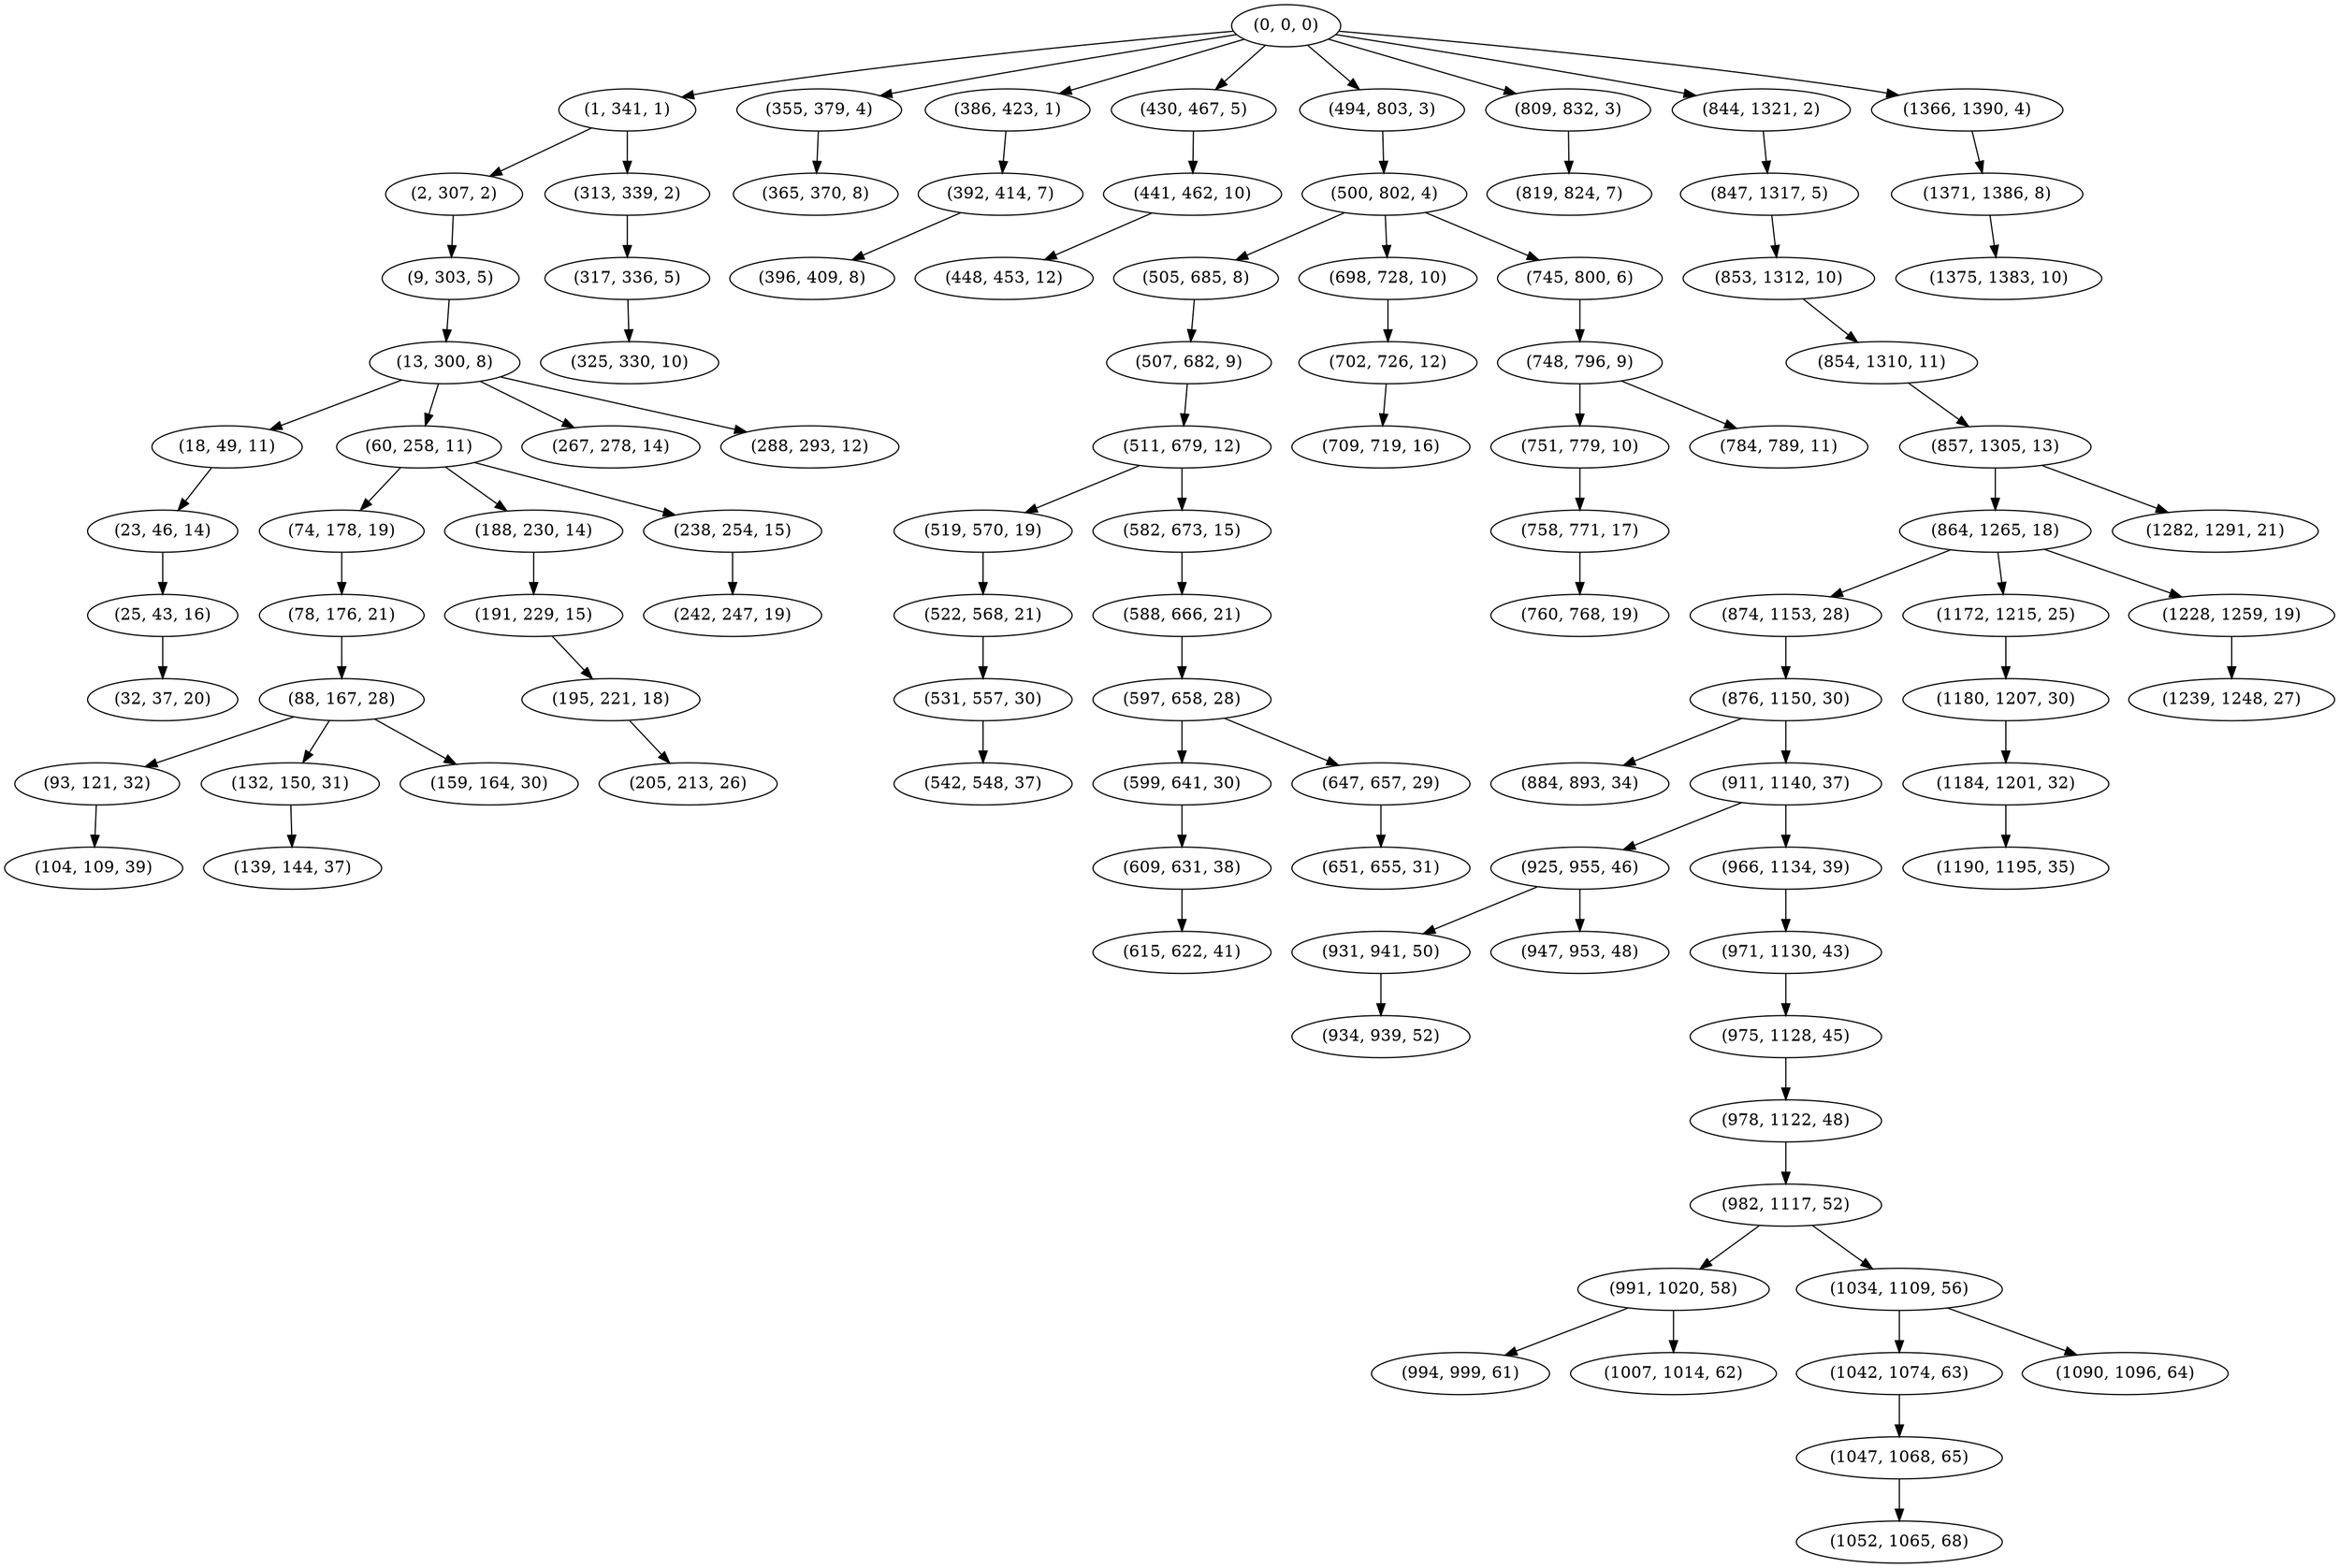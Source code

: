 digraph tree {
    "(0, 0, 0)";
    "(1, 341, 1)";
    "(2, 307, 2)";
    "(9, 303, 5)";
    "(13, 300, 8)";
    "(18, 49, 11)";
    "(23, 46, 14)";
    "(25, 43, 16)";
    "(32, 37, 20)";
    "(60, 258, 11)";
    "(74, 178, 19)";
    "(78, 176, 21)";
    "(88, 167, 28)";
    "(93, 121, 32)";
    "(104, 109, 39)";
    "(132, 150, 31)";
    "(139, 144, 37)";
    "(159, 164, 30)";
    "(188, 230, 14)";
    "(191, 229, 15)";
    "(195, 221, 18)";
    "(205, 213, 26)";
    "(238, 254, 15)";
    "(242, 247, 19)";
    "(267, 278, 14)";
    "(288, 293, 12)";
    "(313, 339, 2)";
    "(317, 336, 5)";
    "(325, 330, 10)";
    "(355, 379, 4)";
    "(365, 370, 8)";
    "(386, 423, 1)";
    "(392, 414, 7)";
    "(396, 409, 8)";
    "(430, 467, 5)";
    "(441, 462, 10)";
    "(448, 453, 12)";
    "(494, 803, 3)";
    "(500, 802, 4)";
    "(505, 685, 8)";
    "(507, 682, 9)";
    "(511, 679, 12)";
    "(519, 570, 19)";
    "(522, 568, 21)";
    "(531, 557, 30)";
    "(542, 548, 37)";
    "(582, 673, 15)";
    "(588, 666, 21)";
    "(597, 658, 28)";
    "(599, 641, 30)";
    "(609, 631, 38)";
    "(615, 622, 41)";
    "(647, 657, 29)";
    "(651, 655, 31)";
    "(698, 728, 10)";
    "(702, 726, 12)";
    "(709, 719, 16)";
    "(745, 800, 6)";
    "(748, 796, 9)";
    "(751, 779, 10)";
    "(758, 771, 17)";
    "(760, 768, 19)";
    "(784, 789, 11)";
    "(809, 832, 3)";
    "(819, 824, 7)";
    "(844, 1321, 2)";
    "(847, 1317, 5)";
    "(853, 1312, 10)";
    "(854, 1310, 11)";
    "(857, 1305, 13)";
    "(864, 1265, 18)";
    "(874, 1153, 28)";
    "(876, 1150, 30)";
    "(884, 893, 34)";
    "(911, 1140, 37)";
    "(925, 955, 46)";
    "(931, 941, 50)";
    "(934, 939, 52)";
    "(947, 953, 48)";
    "(966, 1134, 39)";
    "(971, 1130, 43)";
    "(975, 1128, 45)";
    "(978, 1122, 48)";
    "(982, 1117, 52)";
    "(991, 1020, 58)";
    "(994, 999, 61)";
    "(1007, 1014, 62)";
    "(1034, 1109, 56)";
    "(1042, 1074, 63)";
    "(1047, 1068, 65)";
    "(1052, 1065, 68)";
    "(1090, 1096, 64)";
    "(1172, 1215, 25)";
    "(1180, 1207, 30)";
    "(1184, 1201, 32)";
    "(1190, 1195, 35)";
    "(1228, 1259, 19)";
    "(1239, 1248, 27)";
    "(1282, 1291, 21)";
    "(1366, 1390, 4)";
    "(1371, 1386, 8)";
    "(1375, 1383, 10)";
    "(0, 0, 0)" -> "(1, 341, 1)";
    "(0, 0, 0)" -> "(355, 379, 4)";
    "(0, 0, 0)" -> "(386, 423, 1)";
    "(0, 0, 0)" -> "(430, 467, 5)";
    "(0, 0, 0)" -> "(494, 803, 3)";
    "(0, 0, 0)" -> "(809, 832, 3)";
    "(0, 0, 0)" -> "(844, 1321, 2)";
    "(0, 0, 0)" -> "(1366, 1390, 4)";
    "(1, 341, 1)" -> "(2, 307, 2)";
    "(1, 341, 1)" -> "(313, 339, 2)";
    "(2, 307, 2)" -> "(9, 303, 5)";
    "(9, 303, 5)" -> "(13, 300, 8)";
    "(13, 300, 8)" -> "(18, 49, 11)";
    "(13, 300, 8)" -> "(60, 258, 11)";
    "(13, 300, 8)" -> "(267, 278, 14)";
    "(13, 300, 8)" -> "(288, 293, 12)";
    "(18, 49, 11)" -> "(23, 46, 14)";
    "(23, 46, 14)" -> "(25, 43, 16)";
    "(25, 43, 16)" -> "(32, 37, 20)";
    "(60, 258, 11)" -> "(74, 178, 19)";
    "(60, 258, 11)" -> "(188, 230, 14)";
    "(60, 258, 11)" -> "(238, 254, 15)";
    "(74, 178, 19)" -> "(78, 176, 21)";
    "(78, 176, 21)" -> "(88, 167, 28)";
    "(88, 167, 28)" -> "(93, 121, 32)";
    "(88, 167, 28)" -> "(132, 150, 31)";
    "(88, 167, 28)" -> "(159, 164, 30)";
    "(93, 121, 32)" -> "(104, 109, 39)";
    "(132, 150, 31)" -> "(139, 144, 37)";
    "(188, 230, 14)" -> "(191, 229, 15)";
    "(191, 229, 15)" -> "(195, 221, 18)";
    "(195, 221, 18)" -> "(205, 213, 26)";
    "(238, 254, 15)" -> "(242, 247, 19)";
    "(313, 339, 2)" -> "(317, 336, 5)";
    "(317, 336, 5)" -> "(325, 330, 10)";
    "(355, 379, 4)" -> "(365, 370, 8)";
    "(386, 423, 1)" -> "(392, 414, 7)";
    "(392, 414, 7)" -> "(396, 409, 8)";
    "(430, 467, 5)" -> "(441, 462, 10)";
    "(441, 462, 10)" -> "(448, 453, 12)";
    "(494, 803, 3)" -> "(500, 802, 4)";
    "(500, 802, 4)" -> "(505, 685, 8)";
    "(500, 802, 4)" -> "(698, 728, 10)";
    "(500, 802, 4)" -> "(745, 800, 6)";
    "(505, 685, 8)" -> "(507, 682, 9)";
    "(507, 682, 9)" -> "(511, 679, 12)";
    "(511, 679, 12)" -> "(519, 570, 19)";
    "(511, 679, 12)" -> "(582, 673, 15)";
    "(519, 570, 19)" -> "(522, 568, 21)";
    "(522, 568, 21)" -> "(531, 557, 30)";
    "(531, 557, 30)" -> "(542, 548, 37)";
    "(582, 673, 15)" -> "(588, 666, 21)";
    "(588, 666, 21)" -> "(597, 658, 28)";
    "(597, 658, 28)" -> "(599, 641, 30)";
    "(597, 658, 28)" -> "(647, 657, 29)";
    "(599, 641, 30)" -> "(609, 631, 38)";
    "(609, 631, 38)" -> "(615, 622, 41)";
    "(647, 657, 29)" -> "(651, 655, 31)";
    "(698, 728, 10)" -> "(702, 726, 12)";
    "(702, 726, 12)" -> "(709, 719, 16)";
    "(745, 800, 6)" -> "(748, 796, 9)";
    "(748, 796, 9)" -> "(751, 779, 10)";
    "(748, 796, 9)" -> "(784, 789, 11)";
    "(751, 779, 10)" -> "(758, 771, 17)";
    "(758, 771, 17)" -> "(760, 768, 19)";
    "(809, 832, 3)" -> "(819, 824, 7)";
    "(844, 1321, 2)" -> "(847, 1317, 5)";
    "(847, 1317, 5)" -> "(853, 1312, 10)";
    "(853, 1312, 10)" -> "(854, 1310, 11)";
    "(854, 1310, 11)" -> "(857, 1305, 13)";
    "(857, 1305, 13)" -> "(864, 1265, 18)";
    "(857, 1305, 13)" -> "(1282, 1291, 21)";
    "(864, 1265, 18)" -> "(874, 1153, 28)";
    "(864, 1265, 18)" -> "(1172, 1215, 25)";
    "(864, 1265, 18)" -> "(1228, 1259, 19)";
    "(874, 1153, 28)" -> "(876, 1150, 30)";
    "(876, 1150, 30)" -> "(884, 893, 34)";
    "(876, 1150, 30)" -> "(911, 1140, 37)";
    "(911, 1140, 37)" -> "(925, 955, 46)";
    "(911, 1140, 37)" -> "(966, 1134, 39)";
    "(925, 955, 46)" -> "(931, 941, 50)";
    "(925, 955, 46)" -> "(947, 953, 48)";
    "(931, 941, 50)" -> "(934, 939, 52)";
    "(966, 1134, 39)" -> "(971, 1130, 43)";
    "(971, 1130, 43)" -> "(975, 1128, 45)";
    "(975, 1128, 45)" -> "(978, 1122, 48)";
    "(978, 1122, 48)" -> "(982, 1117, 52)";
    "(982, 1117, 52)" -> "(991, 1020, 58)";
    "(982, 1117, 52)" -> "(1034, 1109, 56)";
    "(991, 1020, 58)" -> "(994, 999, 61)";
    "(991, 1020, 58)" -> "(1007, 1014, 62)";
    "(1034, 1109, 56)" -> "(1042, 1074, 63)";
    "(1034, 1109, 56)" -> "(1090, 1096, 64)";
    "(1042, 1074, 63)" -> "(1047, 1068, 65)";
    "(1047, 1068, 65)" -> "(1052, 1065, 68)";
    "(1172, 1215, 25)" -> "(1180, 1207, 30)";
    "(1180, 1207, 30)" -> "(1184, 1201, 32)";
    "(1184, 1201, 32)" -> "(1190, 1195, 35)";
    "(1228, 1259, 19)" -> "(1239, 1248, 27)";
    "(1366, 1390, 4)" -> "(1371, 1386, 8)";
    "(1371, 1386, 8)" -> "(1375, 1383, 10)";
}
